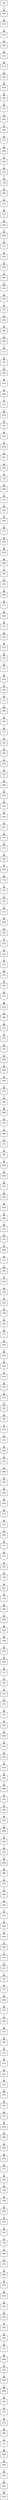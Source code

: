 digraph G {
  node [shape=record];
  node0 [label="{783}"];
  node0 -> node1;
  node1 [label="{769}"];
  node1 -> node2;
  node2 [label="{557}"];
  node2 -> node3;
  node3 [label="{632}"];
  node3 -> node4;
  node4 [label="{641}"];
  node4 -> node5;
  node5 [label="{722}"];
  node5 -> node6;
  node6 [label="{614}"];
  node6 -> node7;
  node7 [label="{625}"];
  node7 -> node8;
  node8 [label="{649}"];
  node8 -> node9;
  node9 [label="{780}"];
  node9 -> node10;
  node10 [label="{779}"];
  node10 -> node11;
  node11 [label="{681}"];
  node11 -> node12;
  node12 [label="{569}"];
  node12 -> node13;
  node13 [label="{776}"];
  node13 -> node14;
  node14 [label="{690}"];
  node14 -> node15;
  node15 [label="{564}"];
  node15 -> node16;
  node16 [label="{741}"];
  node16 -> node17;
  node17 [label="{758}"];
  node17 -> node18;
  node18 [label="{668}"];
  node18 -> node19;
  node19 [label="{712}"];
  node19 -> node20;
  node20 [label="{714}"];
  node20 -> node21;
  node21 [label="{626}"];
  node21 -> node22;
  node22 [label="{688}"];
  node22 -> node23;
  node23 [label="{715}"];
  node23 -> node24;
  node24 [label="{679}"];
  node24 -> node25;
  node25 [label="{660}"];
  node25 -> node26;
  node26 [label="{607}"];
  node26 -> node27;
  node27 [label="{556}"];
  node27 -> node28;
  node28 [label="{724}"];
  node28 -> node29;
  node29 [label="{781}"];
  node29 -> node30;
  node30 [label="{639}"];
  node30 -> node31;
  node31 [label="{768}"];
  node31 -> node32;
  node32 [label="{589}"];
  node32 -> node33;
  node33 [label="{771}"];
  node33 -> node34;
  node34 [label="{707}"];
  node34 -> node35;
  node35 [label="{693}"];
  node35 -> node36;
  node36 [label="{594}"];
  node36 -> node37;
  node37 [label="{664}"];
  node37 -> node38;
  node38 [label="{633}"];
  node38 -> node39;
  node39 [label="{655}"];
  node39 -> node40;
  node40 [label="{552}"];
  node40 -> node41;
  node41 [label="{744}"];
  node41 -> node42;
  node42 [label="{618}"];
  node42 -> node43;
  node43 [label="{657}"];
  node43 -> node44;
  node44 [label="{700}"];
  node44 -> node45;
  node45 [label="{734}"];
  node45 -> node46;
  node46 [label="{600}"];
  node46 -> node47;
  node47 [label="{723}"];
  node47 -> node48;
  node48 [label="{708}"];
  node48 -> node49;
  node49 [label="{764}"];
  node49 -> node50;
  node50 [label="{713}"];
  node50 -> node51;
  node51 [label="{728}"];
  node51 -> node52;
  node52 [label="{619}"];
  node52 -> node53;
  node53 [label="{648}"];
  node53 -> node54;
  node54 [label="{782}"];
  node54 -> node55;
  node55 [label="{591}"];
  node55 -> node56;
  node56 [label="{685}"];
  node56 -> node57;
  node57 [label="{577}"];
  node57 -> node58;
  node58 [label="{566}"];
  node58 -> node59;
  node59 [label="{753}"];
  node59 -> node60;
  node60 [label="{559}"];
  node60 -> node61;
  node61 [label="{755}"];
  node61 -> node62;
  node62 [label="{767}"];
  node62 -> node63;
  node63 [label="{770}"];
  node63 -> node64;
  node64 [label="{691}"];
  node64 -> node65;
  node65 [label="{704}"];
  node65 -> node66;
  node66 [label="{757}"];
  node66 -> node67;
  node67 [label="{597}"];
  node67 -> node68;
  node68 [label="{786}"];
  node68 -> node69;
  node69 [label="{777}"];
  node69 -> node70;
  node70 [label="{563}"];
  node70 -> node71;
  node71 [label="{683}"];
  node71 -> node72;
  node72 [label="{650}"];
  node72 -> node73;
  node73 [label="{705}"];
  node73 -> node74;
  node74 [label="{629}"];
  node74 -> node75;
  node75 [label="{653}"];
  node75 -> node76;
  node76 [label="{729}"];
  node76 -> node77;
  node77 [label="{654}"];
  node77 -> node78;
  node78 [label="{661}"];
  node78 -> node79;
  node79 [label="{747}"];
  node79 -> node80;
  node80 [label="{773}"];
  node80 -> node81;
  node81 [label="{582}"];
  node81 -> node82;
  node82 [label="{562}"];
  node82 -> node83;
  node83 [label="{778}"];
  node83 -> node84;
  node84 [label="{759}"];
  node84 -> node85;
  node85 [label="{716}"];
  node85 -> node86;
  node86 [label="{572}"];
  node86 -> node87;
  node87 [label="{658}"];
  node87 -> node88;
  node88 [label="{676}"];
  node88 -> node89;
  node89 [label="{622}"];
  node89 -> node90;
  node90 [label="{574}"];
  node90 -> node91;
  node91 [label="{672}"];
  node91 -> node92;
  node92 [label="{754}"];
  node92 -> node93;
  node93 [label="{748}"];
  node93 -> node94;
  node94 [label="{719}"];
  node94 -> node95;
  node95 [label="{620}"];
  node95 -> node96;
  node96 [label="{586}"];
  node96 -> node97;
  node97 [label="{720}"];
  node97 -> node98;
  node98 [label="{775}"];
  node98 -> node99;
  node99 [label="{762}"];
  node99 -> node100;
  node100 [label="{699}"];
  node100 -> node101;
  node101 [label="{590}"];
  node101 -> node102;
  node102 [label="{623}"];
  node102 -> node103;
  node103 [label="{576}"];
  node103 -> node104;
  node104 [label="{787}"];
  node104 -> node105;
  node105 [label="{608}"];
  node105 -> node106;
  node106 [label="{553}"];
  node106 -> node107;
  node107 [label="{666}"];
  node107 -> node108;
  node108 [label="{573}"];
  node108 -> node109;
  node109 [label="{742}"];
  node109 -> node110;
  node110 [label="{662}"];
  node110 -> node111;
  node111 [label="{630}"];
  node111 -> node112;
  node112 [label="{750}"];
  node112 -> node113;
  node113 [label="{682}"];
  node113 -> node114;
  node114 [label="{663}"];
  node114 -> node115;
  node115 [label="{642}"];
  node115 -> node116;
  node116 [label="{621}"];
  node116 -> node117;
  node117 [label="{751}"];
  node117 -> node118;
  node118 [label="{624}"];
  node118 -> node119;
  node119 [label="{677}"];
  node119 -> node120;
  node120 [label="{752}"];
  node120 -> node121;
  node121 [label="{610}"];
  node121 -> node122;
  node122 [label="{788}"];
  node122 -> node123;
  node123 [label="{726}"];
  node123 -> node124;
  node124 [label="{739}"];
  node124 -> node125;
  node125 [label="{760}"];
  node125 -> node126;
  node126 [label="{774}"];
  node126 -> node127;
  node127 [label="{595}"];
  node127 -> node128;
  node128 [label="{602}"];
  node128 -> node129;
  node129 [label="{560}"];
  node129 -> node130;
  node130 [label="{678}"];
  node130 -> node131;
  node131 [label="{785}"];
  node131 -> node132;
  node132 [label="{575}"];
  node132 -> node133;
  node133 [label="{702}"];
  node133 -> node134;
  node134 [label="{749}"];
  node134 -> node135;
  node135 [label="{612}"];
  node135 -> node136;
  node136 [label="{613}"];
  node136 -> node137;
  node137 [label="{644}"];
  node137 -> node138;
  node138 [label="{631}"];
  node138 -> node139;
  node139 [label="{584}"];
  node139 -> node140;
  node140 [label="{697}"];
  node140 -> node141;
  node141 [label="{695}"];
  node141 -> node142;
  node142 [label="{746}"];
  node142 -> node143;
  node143 [label="{579}"];
  node143 -> node144;
  node144 [label="{743}"];
  node144 -> node145;
  node145 [label="{592}"];
  node145 -> node146;
  node146 [label="{717}"];
  node146 -> node147;
  node147 [label="{555}"];
  node147 -> node148;
  node148 [label="{703}"];
  node148 -> node149;
  node149 [label="{738}"];
  node149 -> node150;
  node150 [label="{667}"];
  node150 -> node151;
  node151 [label="{718}"];
  node151 -> node152;
  node152 [label="{599}"];
  node152 -> node153;
  node153 [label="{694}"];
  node153 -> node154;
  node154 [label="{627}"];
  node154 -> node155;
  node155 [label="{740}"];
  node155 -> node156;
  node156 [label="{634}"];
  node156 -> node157;
  node157 [label="{635}"];
  node157 -> node158;
  node158 [label="{710}"];
  node158 -> node159;
  node159 [label="{567}"];
  node159 -> node160;
  node160 [label="{737}"];
  node160 -> node161;
  node161 [label="{570}"];
  node161 -> node162;
  node162 [label="{731}"];
  node162 -> node163;
  node163 [label="{583}"];
  node163 -> node164;
  node164 [label="{687}"];
  node164 -> node165;
  node165 [label="{669}"];
  node165 -> node166;
  node166 [label="{656}"];
  node166 -> node167;
  node167 [label="{636}"];
  node167 -> node168;
  node168 [label="{709}"];
  node168 -> node169;
  node169 [label="{598}"];
  node169 -> node170;
  node170 [label="{565}"];
  node170 -> node171;
  node171 [label="{578}"];
  node171 -> node172;
  node172 [label="{558}"];
  node172 -> node173;
  node173 [label="{640}"];
  node173 -> node174;
  node174 [label="{643}"];
  node174 -> node175;
  node175 [label="{761}"];
  node175 -> node176;
  node176 [label="{684}"];
  node176 -> node177;
  node177 [label="{680}"];
  node177 -> node178;
  node178 [label="{554}"];
  node178 -> node179;
  node179 [label="{665}"];
  node179 -> node180;
  node180 [label="{561}"];
  node180 -> node181;
  node181 [label="{675}"];
  node181 -> node182;
  node182 [label="{606}"];
  node182 -> node183;
  node183 [label="{659}"];
  node183 -> node184;
  node184 [label="{581}"];
  node184 -> node185;
  node185 [label="{674}"];
  node185 -> node186;
  node186 [label="{617}"];
  node186 -> node187;
  node187 [label="{721}"];
  node187 -> node188;
  node188 [label="{725}"];
  node188 -> node189;
  node189 [label="{696}"];
  node189 -> node190;
  node190 [label="{727}"];
  node190 -> node191;
  node191 [label="{766}"];
  node191 -> node192;
  node192 [label="{711}"];
  node192 -> node193;
  node193 [label="{585}"];
  node193 -> node194;
  node194 [label="{733}"];
  node194 -> node195;
  node195 [label="{651}"];
  node195 -> node196;
  node196 [label="{611}"];
  node196 -> node197;
  node197 [label="{593}"];
  node197 -> node198;
  node198 [label="{772}"];
  node198 -> node199;
  node199 [label="{784}"];
  node199 -> node200;
  node200 [label="{732}"];
  node200 -> node201;
  node201 [label="{628}"];
  node201 -> node202;
  node202 [label="{588}"];
  node202 -> node203;
  node203 [label="{603}"];
  node203 -> node204;
  node204 [label="{609}"];
  node204 -> node205;
  node205 [label="{571}"];
  node205 -> node206;
  node206 [label="{745}"];
  node206 -> node207;
  node207 [label="{730}"];
  node207 -> node208;
  node208 [label="{756}"];
  node208 -> node209;
  node209 [label="{605}"];
  node209 -> node210;
  node210 [label="{670}"];
  node210 -> node211;
  node211 [label="{763}"];
  node211 -> node212;
  node212 [label="{736}"];
  node212 -> node213;
  node213 [label="{596}"];
  node213 -> node214;
  node214 [label="{615}"];
  node214 -> node215;
  node215 [label="{686}"];
  node215 -> node216;
  node216 [label="{652}"];
  node216 -> node217;
  node217 [label="{616}"];
  node217 -> node218;
  node218 [label="{601}"];
  node218 -> node219;
  node219 [label="{638}"];
  node219 -> node220;
  node220 [label="{765}"];
  node220 -> node221;
  node221 [label="{706}"];
  node221 -> node222;
  node222 [label="{671}"];
  node222 -> node223;
  node223 [label="{604}"];
  node223 -> node224;
  node224 [label="{701}"];
  node224 -> node225;
  node225 [label="{698}"];
  node225 -> node226;
  node226 [label="{689}"];
  node226 -> node227;
  node227 [label="{645}"];
  node227 -> node228;
  node228 [label="{673}"];
  node228 -> node229;
  node229 [label="{637}"];
  node229 -> node230;
  node230 [label="{692}"];
  node230 -> node231;
  node231 [label="{735}"];
  node231 -> node232;
  node232 [label="{568}"];
  node232 -> node233;
  node233 [label="{580}"];
  node233 -> node234;
  node234 [label="{587}"];
  node234 -> node235;
  node235 [label="{647}"];
  node235 -> node236;
  node236 [label="{646}"];
}
